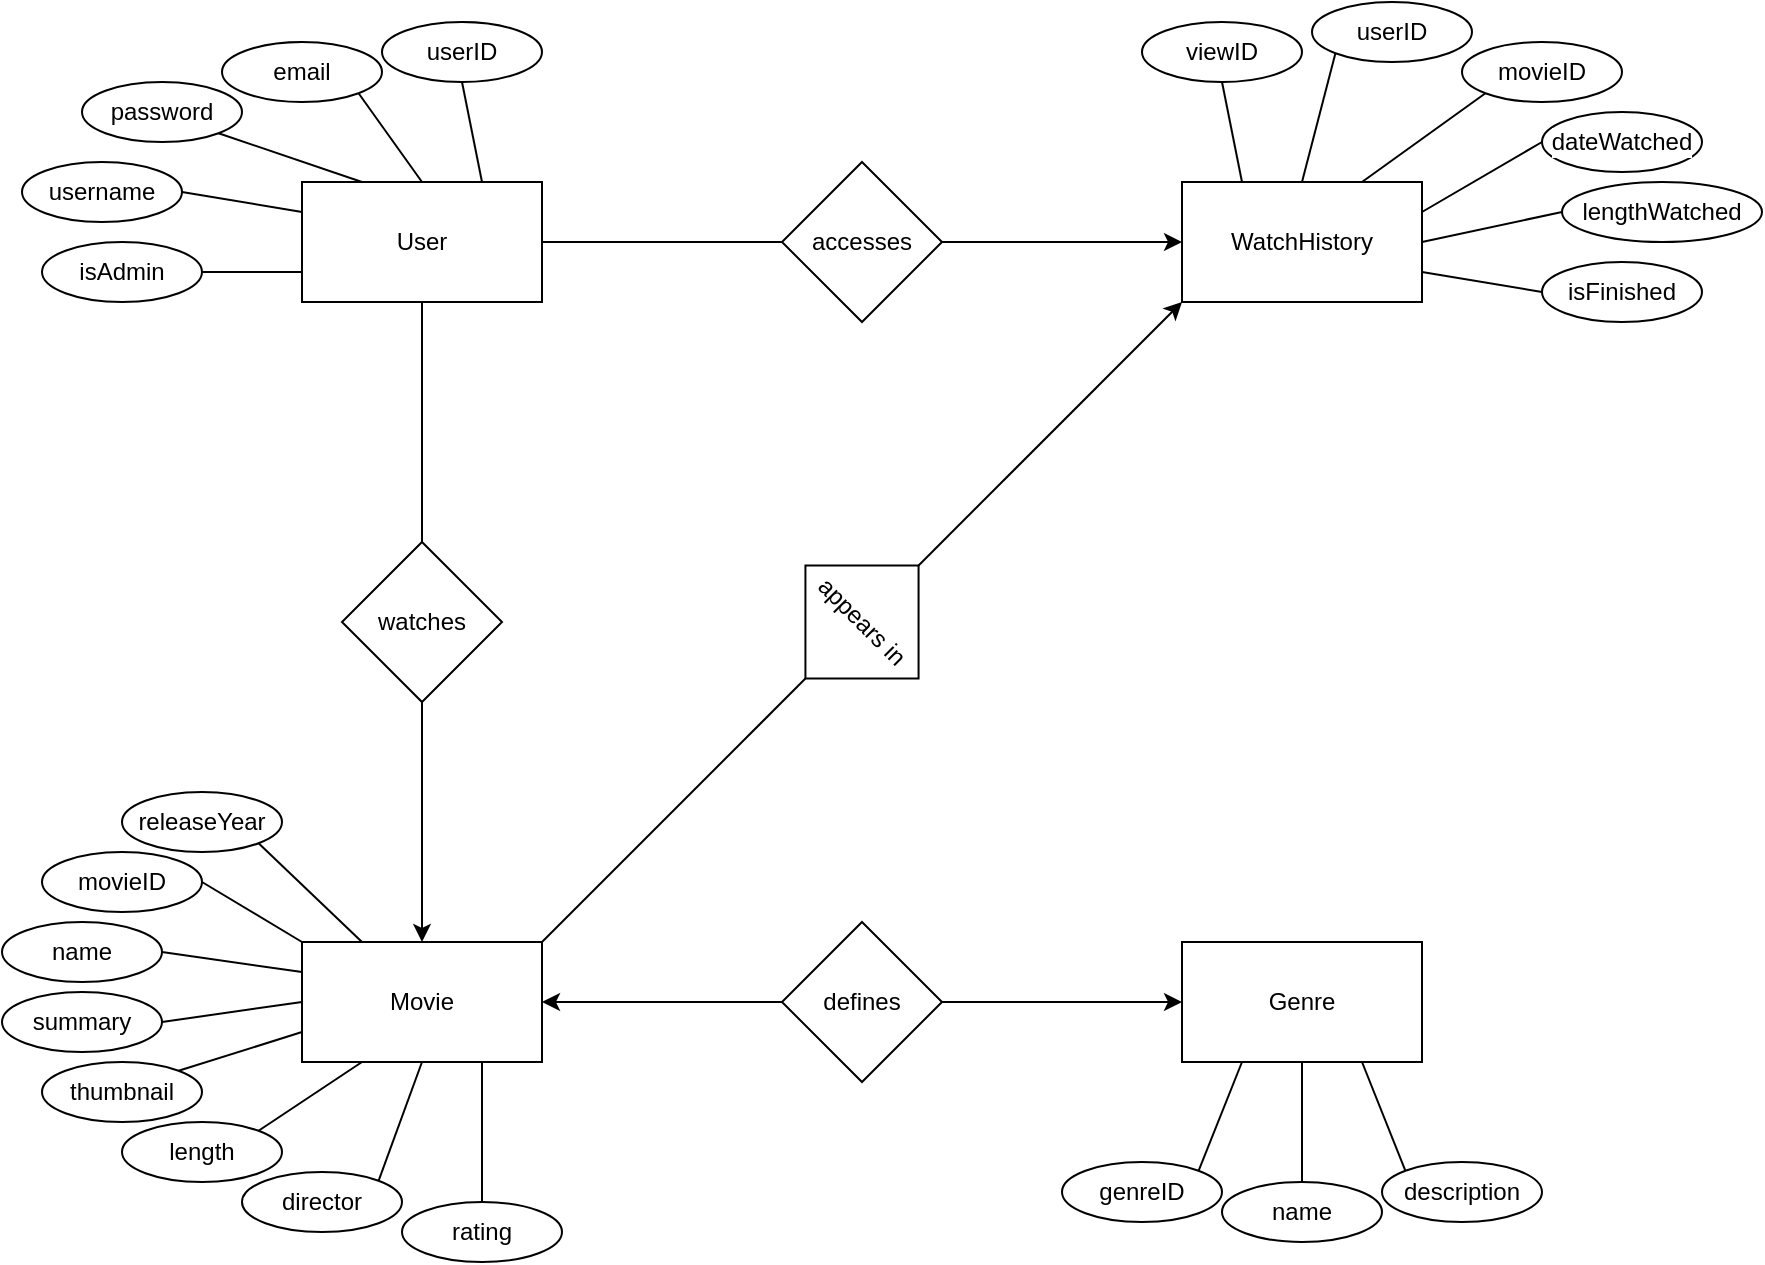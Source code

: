 <mxfile version="26.2.10">
  <diagram name="Page-1" id="SJn_idnGUMeTcrl6Irgf">
    <mxGraphModel dx="1228" dy="662" grid="1" gridSize="10" guides="1" tooltips="1" connect="1" arrows="1" fold="1" page="1" pageScale="1" pageWidth="850" pageHeight="1100" math="0" shadow="0">
      <root>
        <mxCell id="0" />
        <mxCell id="1" parent="0" />
        <mxCell id="cjGsYmpgyJE01i0ZJRMN-10" style="edgeStyle=orthogonalEdgeStyle;rounded=0;orthogonalLoop=1;jettySize=auto;html=1;exitX=0.5;exitY=1;exitDx=0;exitDy=0;entryX=0.5;entryY=0;entryDx=0;entryDy=0;endArrow=none;startFill=0;" edge="1" parent="1" source="cjGsYmpgyJE01i0ZJRMN-3" target="cjGsYmpgyJE01i0ZJRMN-7">
          <mxGeometry relative="1" as="geometry" />
        </mxCell>
        <mxCell id="cjGsYmpgyJE01i0ZJRMN-12" style="edgeStyle=orthogonalEdgeStyle;rounded=0;orthogonalLoop=1;jettySize=auto;html=1;exitX=1;exitY=0.5;exitDx=0;exitDy=0;entryX=0;entryY=0.5;entryDx=0;entryDy=0;endArrow=none;startFill=0;" edge="1" parent="1" source="cjGsYmpgyJE01i0ZJRMN-3" target="cjGsYmpgyJE01i0ZJRMN-8">
          <mxGeometry relative="1" as="geometry" />
        </mxCell>
        <mxCell id="cjGsYmpgyJE01i0ZJRMN-25" style="rounded=0;orthogonalLoop=1;jettySize=auto;html=1;exitX=0.75;exitY=0;exitDx=0;exitDy=0;entryX=0.5;entryY=1;entryDx=0;entryDy=0;endArrow=none;startFill=0;" edge="1" parent="1" source="cjGsYmpgyJE01i0ZJRMN-3" target="cjGsYmpgyJE01i0ZJRMN-20">
          <mxGeometry relative="1" as="geometry" />
        </mxCell>
        <mxCell id="cjGsYmpgyJE01i0ZJRMN-26" style="edgeStyle=none;shape=connector;rounded=0;orthogonalLoop=1;jettySize=auto;html=1;exitX=0.5;exitY=0;exitDx=0;exitDy=0;entryX=1;entryY=1;entryDx=0;entryDy=0;strokeColor=default;align=center;verticalAlign=middle;fontFamily=Helvetica;fontSize=11;fontColor=default;labelBackgroundColor=default;startFill=0;endArrow=none;" edge="1" parent="1" source="cjGsYmpgyJE01i0ZJRMN-3" target="cjGsYmpgyJE01i0ZJRMN-21">
          <mxGeometry relative="1" as="geometry" />
        </mxCell>
        <mxCell id="cjGsYmpgyJE01i0ZJRMN-27" style="edgeStyle=none;shape=connector;rounded=0;orthogonalLoop=1;jettySize=auto;html=1;exitX=0.25;exitY=0;exitDx=0;exitDy=0;entryX=1;entryY=1;entryDx=0;entryDy=0;strokeColor=default;align=center;verticalAlign=middle;fontFamily=Helvetica;fontSize=11;fontColor=default;labelBackgroundColor=default;startFill=0;endArrow=none;" edge="1" parent="1" source="cjGsYmpgyJE01i0ZJRMN-3" target="cjGsYmpgyJE01i0ZJRMN-22">
          <mxGeometry relative="1" as="geometry" />
        </mxCell>
        <mxCell id="cjGsYmpgyJE01i0ZJRMN-28" style="edgeStyle=none;shape=connector;rounded=0;orthogonalLoop=1;jettySize=auto;html=1;exitX=0;exitY=0.25;exitDx=0;exitDy=0;entryX=1;entryY=0.5;entryDx=0;entryDy=0;strokeColor=default;align=center;verticalAlign=middle;fontFamily=Helvetica;fontSize=11;fontColor=default;labelBackgroundColor=default;startFill=0;endArrow=none;" edge="1" parent="1" source="cjGsYmpgyJE01i0ZJRMN-3" target="cjGsYmpgyJE01i0ZJRMN-23">
          <mxGeometry relative="1" as="geometry" />
        </mxCell>
        <mxCell id="cjGsYmpgyJE01i0ZJRMN-29" style="edgeStyle=none;shape=connector;rounded=0;orthogonalLoop=1;jettySize=auto;html=1;exitX=0;exitY=0.75;exitDx=0;exitDy=0;entryX=1;entryY=0.5;entryDx=0;entryDy=0;strokeColor=default;align=center;verticalAlign=middle;fontFamily=Helvetica;fontSize=11;fontColor=default;labelBackgroundColor=default;startFill=0;endArrow=none;" edge="1" parent="1" source="cjGsYmpgyJE01i0ZJRMN-3" target="cjGsYmpgyJE01i0ZJRMN-24">
          <mxGeometry relative="1" as="geometry" />
        </mxCell>
        <mxCell id="cjGsYmpgyJE01i0ZJRMN-3" value="User" style="rounded=0;whiteSpace=wrap;html=1;" vertex="1" parent="1">
          <mxGeometry x="240" y="180" width="120" height="60" as="geometry" />
        </mxCell>
        <mxCell id="cjGsYmpgyJE01i0ZJRMN-18" style="rounded=0;orthogonalLoop=1;jettySize=auto;html=1;exitX=1;exitY=0;exitDx=0;exitDy=0;entryX=0.5;entryY=1;entryDx=0;entryDy=0;endArrow=none;startFill=0;" edge="1" parent="1" source="cjGsYmpgyJE01i0ZJRMN-4" target="cjGsYmpgyJE01i0ZJRMN-17">
          <mxGeometry relative="1" as="geometry" />
        </mxCell>
        <mxCell id="cjGsYmpgyJE01i0ZJRMN-38" style="edgeStyle=none;shape=connector;rounded=0;orthogonalLoop=1;jettySize=auto;html=1;exitX=0.25;exitY=0;exitDx=0;exitDy=0;entryX=1;entryY=1;entryDx=0;entryDy=0;strokeColor=default;align=center;verticalAlign=middle;fontFamily=Helvetica;fontSize=11;fontColor=default;labelBackgroundColor=default;startFill=0;endArrow=none;" edge="1" parent="1" source="cjGsYmpgyJE01i0ZJRMN-4" target="cjGsYmpgyJE01i0ZJRMN-34">
          <mxGeometry relative="1" as="geometry" />
        </mxCell>
        <mxCell id="cjGsYmpgyJE01i0ZJRMN-39" style="edgeStyle=none;shape=connector;rounded=0;orthogonalLoop=1;jettySize=auto;html=1;exitX=0;exitY=0;exitDx=0;exitDy=0;entryX=1;entryY=0.5;entryDx=0;entryDy=0;strokeColor=default;align=center;verticalAlign=middle;fontFamily=Helvetica;fontSize=11;fontColor=default;labelBackgroundColor=default;startFill=0;endArrow=none;" edge="1" parent="1" source="cjGsYmpgyJE01i0ZJRMN-4" target="cjGsYmpgyJE01i0ZJRMN-30">
          <mxGeometry relative="1" as="geometry" />
        </mxCell>
        <mxCell id="cjGsYmpgyJE01i0ZJRMN-40" style="edgeStyle=none;shape=connector;rounded=0;orthogonalLoop=1;jettySize=auto;html=1;exitX=0;exitY=0.25;exitDx=0;exitDy=0;entryX=1;entryY=0.5;entryDx=0;entryDy=0;strokeColor=default;align=center;verticalAlign=middle;fontFamily=Helvetica;fontSize=11;fontColor=default;labelBackgroundColor=default;startFill=0;endArrow=none;" edge="1" parent="1" source="cjGsYmpgyJE01i0ZJRMN-4" target="cjGsYmpgyJE01i0ZJRMN-31">
          <mxGeometry relative="1" as="geometry" />
        </mxCell>
        <mxCell id="cjGsYmpgyJE01i0ZJRMN-41" style="edgeStyle=none;shape=connector;rounded=0;orthogonalLoop=1;jettySize=auto;html=1;exitX=0;exitY=0.5;exitDx=0;exitDy=0;entryX=1;entryY=0.5;entryDx=0;entryDy=0;strokeColor=default;align=center;verticalAlign=middle;fontFamily=Helvetica;fontSize=11;fontColor=default;labelBackgroundColor=default;startFill=0;endArrow=none;" edge="1" parent="1" source="cjGsYmpgyJE01i0ZJRMN-4" target="cjGsYmpgyJE01i0ZJRMN-32">
          <mxGeometry relative="1" as="geometry" />
        </mxCell>
        <mxCell id="cjGsYmpgyJE01i0ZJRMN-42" style="edgeStyle=none;shape=connector;rounded=0;orthogonalLoop=1;jettySize=auto;html=1;exitX=0;exitY=0.75;exitDx=0;exitDy=0;entryX=1;entryY=0;entryDx=0;entryDy=0;strokeColor=default;align=center;verticalAlign=middle;fontFamily=Helvetica;fontSize=11;fontColor=default;labelBackgroundColor=default;startFill=0;endArrow=none;" edge="1" parent="1" source="cjGsYmpgyJE01i0ZJRMN-4" target="cjGsYmpgyJE01i0ZJRMN-33">
          <mxGeometry relative="1" as="geometry" />
        </mxCell>
        <mxCell id="cjGsYmpgyJE01i0ZJRMN-44" style="edgeStyle=none;shape=connector;rounded=0;orthogonalLoop=1;jettySize=auto;html=1;exitX=0.25;exitY=1;exitDx=0;exitDy=0;entryX=1;entryY=0;entryDx=0;entryDy=0;strokeColor=default;align=center;verticalAlign=middle;fontFamily=Helvetica;fontSize=11;fontColor=default;labelBackgroundColor=default;startFill=0;endArrow=none;" edge="1" parent="1" source="cjGsYmpgyJE01i0ZJRMN-4" target="cjGsYmpgyJE01i0ZJRMN-35">
          <mxGeometry relative="1" as="geometry" />
        </mxCell>
        <mxCell id="cjGsYmpgyJE01i0ZJRMN-45" style="edgeStyle=none;shape=connector;rounded=0;orthogonalLoop=1;jettySize=auto;html=1;exitX=0.5;exitY=1;exitDx=0;exitDy=0;entryX=1;entryY=0;entryDx=0;entryDy=0;strokeColor=default;align=center;verticalAlign=middle;fontFamily=Helvetica;fontSize=11;fontColor=default;labelBackgroundColor=default;startFill=0;endArrow=none;" edge="1" parent="1" source="cjGsYmpgyJE01i0ZJRMN-4" target="cjGsYmpgyJE01i0ZJRMN-36">
          <mxGeometry relative="1" as="geometry" />
        </mxCell>
        <mxCell id="cjGsYmpgyJE01i0ZJRMN-46" style="edgeStyle=none;shape=connector;rounded=0;orthogonalLoop=1;jettySize=auto;html=1;exitX=0.75;exitY=1;exitDx=0;exitDy=0;entryX=0.5;entryY=0;entryDx=0;entryDy=0;strokeColor=default;align=center;verticalAlign=middle;fontFamily=Helvetica;fontSize=11;fontColor=default;labelBackgroundColor=default;startFill=0;endArrow=none;" edge="1" parent="1" source="cjGsYmpgyJE01i0ZJRMN-4" target="cjGsYmpgyJE01i0ZJRMN-37">
          <mxGeometry relative="1" as="geometry" />
        </mxCell>
        <mxCell id="cjGsYmpgyJE01i0ZJRMN-4" value="Movie" style="rounded=0;whiteSpace=wrap;html=1;" vertex="1" parent="1">
          <mxGeometry x="240" y="560" width="120" height="60" as="geometry" />
        </mxCell>
        <mxCell id="cjGsYmpgyJE01i0ZJRMN-54" style="edgeStyle=none;shape=connector;rounded=0;orthogonalLoop=1;jettySize=auto;html=1;exitX=0.25;exitY=0;exitDx=0;exitDy=0;entryX=0.5;entryY=1;entryDx=0;entryDy=0;strokeColor=default;align=center;verticalAlign=middle;fontFamily=Helvetica;fontSize=11;fontColor=default;labelBackgroundColor=default;startFill=0;endArrow=none;" edge="1" parent="1" source="cjGsYmpgyJE01i0ZJRMN-5" target="cjGsYmpgyJE01i0ZJRMN-47">
          <mxGeometry relative="1" as="geometry" />
        </mxCell>
        <mxCell id="cjGsYmpgyJE01i0ZJRMN-55" style="edgeStyle=none;shape=connector;rounded=0;orthogonalLoop=1;jettySize=auto;html=1;exitX=0.5;exitY=0;exitDx=0;exitDy=0;entryX=0;entryY=1;entryDx=0;entryDy=0;strokeColor=default;align=center;verticalAlign=middle;fontFamily=Helvetica;fontSize=11;fontColor=default;labelBackgroundColor=default;startFill=0;endArrow=none;" edge="1" parent="1" source="cjGsYmpgyJE01i0ZJRMN-5" target="cjGsYmpgyJE01i0ZJRMN-48">
          <mxGeometry relative="1" as="geometry" />
        </mxCell>
        <mxCell id="cjGsYmpgyJE01i0ZJRMN-56" style="edgeStyle=none;shape=connector;rounded=0;orthogonalLoop=1;jettySize=auto;html=1;exitX=0.75;exitY=0;exitDx=0;exitDy=0;entryX=0;entryY=1;entryDx=0;entryDy=0;strokeColor=default;align=center;verticalAlign=middle;fontFamily=Helvetica;fontSize=11;fontColor=default;labelBackgroundColor=default;startFill=0;endArrow=none;" edge="1" parent="1" source="cjGsYmpgyJE01i0ZJRMN-5" target="cjGsYmpgyJE01i0ZJRMN-49">
          <mxGeometry relative="1" as="geometry" />
        </mxCell>
        <mxCell id="cjGsYmpgyJE01i0ZJRMN-57" style="edgeStyle=none;shape=connector;rounded=0;orthogonalLoop=1;jettySize=auto;html=1;exitX=1;exitY=0.25;exitDx=0;exitDy=0;entryX=0;entryY=0.5;entryDx=0;entryDy=0;strokeColor=default;align=center;verticalAlign=middle;fontFamily=Helvetica;fontSize=11;fontColor=default;labelBackgroundColor=default;startFill=0;endArrow=none;" edge="1" parent="1" source="cjGsYmpgyJE01i0ZJRMN-5" target="cjGsYmpgyJE01i0ZJRMN-50">
          <mxGeometry relative="1" as="geometry" />
        </mxCell>
        <mxCell id="cjGsYmpgyJE01i0ZJRMN-58" style="edgeStyle=none;shape=connector;rounded=0;orthogonalLoop=1;jettySize=auto;html=1;exitX=1;exitY=0.5;exitDx=0;exitDy=0;entryX=0;entryY=0.5;entryDx=0;entryDy=0;strokeColor=default;align=center;verticalAlign=middle;fontFamily=Helvetica;fontSize=11;fontColor=default;labelBackgroundColor=default;startFill=0;endArrow=none;" edge="1" parent="1" source="cjGsYmpgyJE01i0ZJRMN-5" target="cjGsYmpgyJE01i0ZJRMN-51">
          <mxGeometry relative="1" as="geometry" />
        </mxCell>
        <mxCell id="cjGsYmpgyJE01i0ZJRMN-59" style="edgeStyle=none;shape=connector;rounded=0;orthogonalLoop=1;jettySize=auto;html=1;exitX=1;exitY=0.75;exitDx=0;exitDy=0;entryX=0;entryY=0.5;entryDx=0;entryDy=0;strokeColor=default;align=center;verticalAlign=middle;fontFamily=Helvetica;fontSize=11;fontColor=default;labelBackgroundColor=default;startFill=0;endArrow=none;" edge="1" parent="1" source="cjGsYmpgyJE01i0ZJRMN-5" target="cjGsYmpgyJE01i0ZJRMN-52">
          <mxGeometry relative="1" as="geometry" />
        </mxCell>
        <mxCell id="cjGsYmpgyJE01i0ZJRMN-5" value="WatchHistory" style="rounded=0;whiteSpace=wrap;html=1;" vertex="1" parent="1">
          <mxGeometry x="680" y="180" width="120" height="60" as="geometry" />
        </mxCell>
        <mxCell id="cjGsYmpgyJE01i0ZJRMN-64" style="edgeStyle=none;shape=connector;rounded=0;orthogonalLoop=1;jettySize=auto;html=1;exitX=0.25;exitY=1;exitDx=0;exitDy=0;entryX=1;entryY=0;entryDx=0;entryDy=0;strokeColor=default;align=center;verticalAlign=middle;fontFamily=Helvetica;fontSize=11;fontColor=default;labelBackgroundColor=default;startFill=0;endArrow=none;" edge="1" parent="1" source="cjGsYmpgyJE01i0ZJRMN-6" target="cjGsYmpgyJE01i0ZJRMN-60">
          <mxGeometry relative="1" as="geometry" />
        </mxCell>
        <mxCell id="cjGsYmpgyJE01i0ZJRMN-65" style="edgeStyle=none;shape=connector;rounded=0;orthogonalLoop=1;jettySize=auto;html=1;exitX=0.5;exitY=1;exitDx=0;exitDy=0;entryX=0.5;entryY=0;entryDx=0;entryDy=0;strokeColor=default;align=center;verticalAlign=middle;fontFamily=Helvetica;fontSize=11;fontColor=default;labelBackgroundColor=default;startFill=0;endArrow=none;" edge="1" parent="1" source="cjGsYmpgyJE01i0ZJRMN-6" target="cjGsYmpgyJE01i0ZJRMN-61">
          <mxGeometry relative="1" as="geometry" />
        </mxCell>
        <mxCell id="cjGsYmpgyJE01i0ZJRMN-66" style="edgeStyle=none;shape=connector;rounded=0;orthogonalLoop=1;jettySize=auto;html=1;exitX=0.75;exitY=1;exitDx=0;exitDy=0;entryX=0;entryY=0;entryDx=0;entryDy=0;strokeColor=default;align=center;verticalAlign=middle;fontFamily=Helvetica;fontSize=11;fontColor=default;labelBackgroundColor=default;startFill=0;endArrow=none;" edge="1" parent="1" source="cjGsYmpgyJE01i0ZJRMN-6" target="cjGsYmpgyJE01i0ZJRMN-62">
          <mxGeometry relative="1" as="geometry" />
        </mxCell>
        <mxCell id="cjGsYmpgyJE01i0ZJRMN-6" value="Genre" style="rounded=0;whiteSpace=wrap;html=1;" vertex="1" parent="1">
          <mxGeometry x="680" y="560" width="120" height="60" as="geometry" />
        </mxCell>
        <mxCell id="cjGsYmpgyJE01i0ZJRMN-11" style="edgeStyle=orthogonalEdgeStyle;rounded=0;orthogonalLoop=1;jettySize=auto;html=1;exitX=0.5;exitY=1;exitDx=0;exitDy=0;entryX=0.5;entryY=0;entryDx=0;entryDy=0;" edge="1" parent="1" source="cjGsYmpgyJE01i0ZJRMN-7" target="cjGsYmpgyJE01i0ZJRMN-4">
          <mxGeometry relative="1" as="geometry" />
        </mxCell>
        <mxCell id="cjGsYmpgyJE01i0ZJRMN-7" value="watches" style="rhombus;whiteSpace=wrap;html=1;" vertex="1" parent="1">
          <mxGeometry x="260" y="360" width="80" height="80" as="geometry" />
        </mxCell>
        <mxCell id="cjGsYmpgyJE01i0ZJRMN-13" style="edgeStyle=orthogonalEdgeStyle;rounded=0;orthogonalLoop=1;jettySize=auto;html=1;exitX=1;exitY=0.5;exitDx=0;exitDy=0;entryX=0;entryY=0.5;entryDx=0;entryDy=0;" edge="1" parent="1" source="cjGsYmpgyJE01i0ZJRMN-8" target="cjGsYmpgyJE01i0ZJRMN-5">
          <mxGeometry relative="1" as="geometry" />
        </mxCell>
        <mxCell id="cjGsYmpgyJE01i0ZJRMN-8" value="accesses" style="rhombus;whiteSpace=wrap;html=1;" vertex="1" parent="1">
          <mxGeometry x="480" y="170" width="80" height="80" as="geometry" />
        </mxCell>
        <mxCell id="cjGsYmpgyJE01i0ZJRMN-15" style="edgeStyle=orthogonalEdgeStyle;rounded=0;orthogonalLoop=1;jettySize=auto;html=1;exitX=0;exitY=0.5;exitDx=0;exitDy=0;entryX=1;entryY=0.5;entryDx=0;entryDy=0;" edge="1" parent="1" source="cjGsYmpgyJE01i0ZJRMN-9" target="cjGsYmpgyJE01i0ZJRMN-4">
          <mxGeometry relative="1" as="geometry" />
        </mxCell>
        <mxCell id="cjGsYmpgyJE01i0ZJRMN-16" style="edgeStyle=orthogonalEdgeStyle;rounded=0;orthogonalLoop=1;jettySize=auto;html=1;exitX=1;exitY=0.5;exitDx=0;exitDy=0;entryX=0;entryY=0.5;entryDx=0;entryDy=0;" edge="1" parent="1" source="cjGsYmpgyJE01i0ZJRMN-9" target="cjGsYmpgyJE01i0ZJRMN-6">
          <mxGeometry relative="1" as="geometry" />
        </mxCell>
        <mxCell id="cjGsYmpgyJE01i0ZJRMN-9" value="defines" style="rhombus;whiteSpace=wrap;html=1;" vertex="1" parent="1">
          <mxGeometry x="480" y="550" width="80" height="80" as="geometry" />
        </mxCell>
        <mxCell id="cjGsYmpgyJE01i0ZJRMN-19" style="rounded=0;orthogonalLoop=1;jettySize=auto;html=1;exitX=0.5;exitY=0;exitDx=0;exitDy=0;entryX=0;entryY=1;entryDx=0;entryDy=0;" edge="1" parent="1" source="cjGsYmpgyJE01i0ZJRMN-17" target="cjGsYmpgyJE01i0ZJRMN-5">
          <mxGeometry relative="1" as="geometry" />
        </mxCell>
        <mxCell id="cjGsYmpgyJE01i0ZJRMN-17" value="appears in" style="rhombus;whiteSpace=wrap;html=1;rotation=45;" vertex="1" parent="1">
          <mxGeometry x="480" y="360" width="80" height="80" as="geometry" />
        </mxCell>
        <mxCell id="cjGsYmpgyJE01i0ZJRMN-20" value="userID" style="ellipse;whiteSpace=wrap;html=1;strokeColor=default;align=center;verticalAlign=middle;fontFamily=Helvetica;fontSize=12;fontColor=default;fillColor=default;" vertex="1" parent="1">
          <mxGeometry x="280" y="100" width="80" height="30" as="geometry" />
        </mxCell>
        <mxCell id="cjGsYmpgyJE01i0ZJRMN-21" value="email" style="ellipse;whiteSpace=wrap;html=1;strokeColor=default;align=center;verticalAlign=middle;fontFamily=Helvetica;fontSize=12;fontColor=default;fillColor=default;" vertex="1" parent="1">
          <mxGeometry x="200" y="110" width="80" height="30" as="geometry" />
        </mxCell>
        <mxCell id="cjGsYmpgyJE01i0ZJRMN-22" value="password" style="ellipse;whiteSpace=wrap;html=1;strokeColor=default;align=center;verticalAlign=middle;fontFamily=Helvetica;fontSize=12;fontColor=default;fillColor=default;" vertex="1" parent="1">
          <mxGeometry x="130" y="130" width="80" height="30" as="geometry" />
        </mxCell>
        <mxCell id="cjGsYmpgyJE01i0ZJRMN-23" value="username" style="ellipse;whiteSpace=wrap;html=1;strokeColor=default;align=center;verticalAlign=middle;fontFamily=Helvetica;fontSize=12;fontColor=default;fillColor=default;" vertex="1" parent="1">
          <mxGeometry x="100" y="170" width="80" height="30" as="geometry" />
        </mxCell>
        <mxCell id="cjGsYmpgyJE01i0ZJRMN-24" value="isAdmin" style="ellipse;whiteSpace=wrap;html=1;strokeColor=default;align=center;verticalAlign=middle;fontFamily=Helvetica;fontSize=12;fontColor=default;fillColor=default;" vertex="1" parent="1">
          <mxGeometry x="110" y="210" width="80" height="30" as="geometry" />
        </mxCell>
        <mxCell id="cjGsYmpgyJE01i0ZJRMN-30" value="movieID" style="ellipse;whiteSpace=wrap;html=1;strokeColor=default;align=center;verticalAlign=middle;fontFamily=Helvetica;fontSize=12;fontColor=default;fillColor=default;labelBackgroundColor=default;" vertex="1" parent="1">
          <mxGeometry x="110" y="515" width="80" height="30" as="geometry" />
        </mxCell>
        <mxCell id="cjGsYmpgyJE01i0ZJRMN-31" value="name" style="ellipse;whiteSpace=wrap;html=1;strokeColor=default;align=center;verticalAlign=middle;fontFamily=Helvetica;fontSize=12;fontColor=default;fillColor=default;labelBackgroundColor=default;" vertex="1" parent="1">
          <mxGeometry x="90" y="550" width="80" height="30" as="geometry" />
        </mxCell>
        <mxCell id="cjGsYmpgyJE01i0ZJRMN-32" value="summary" style="ellipse;whiteSpace=wrap;html=1;strokeColor=default;align=center;verticalAlign=middle;fontFamily=Helvetica;fontSize=12;fontColor=default;fillColor=default;labelBackgroundColor=default;" vertex="1" parent="1">
          <mxGeometry x="90" y="585" width="80" height="30" as="geometry" />
        </mxCell>
        <mxCell id="cjGsYmpgyJE01i0ZJRMN-33" value="thumbnail" style="ellipse;whiteSpace=wrap;html=1;strokeColor=default;align=center;verticalAlign=middle;fontFamily=Helvetica;fontSize=12;fontColor=default;fillColor=default;labelBackgroundColor=default;" vertex="1" parent="1">
          <mxGeometry x="110" y="620" width="80" height="30" as="geometry" />
        </mxCell>
        <mxCell id="cjGsYmpgyJE01i0ZJRMN-34" value="releaseYear" style="ellipse;whiteSpace=wrap;html=1;strokeColor=default;align=center;verticalAlign=middle;fontFamily=Helvetica;fontSize=12;fontColor=default;fillColor=default;labelBackgroundColor=default;" vertex="1" parent="1">
          <mxGeometry x="150" y="485" width="80" height="30" as="geometry" />
        </mxCell>
        <mxCell id="cjGsYmpgyJE01i0ZJRMN-35" value="length" style="ellipse;whiteSpace=wrap;html=1;strokeColor=default;align=center;verticalAlign=middle;fontFamily=Helvetica;fontSize=12;fontColor=default;fillColor=default;labelBackgroundColor=default;" vertex="1" parent="1">
          <mxGeometry x="150" y="650" width="80" height="30" as="geometry" />
        </mxCell>
        <mxCell id="cjGsYmpgyJE01i0ZJRMN-36" value="director" style="ellipse;whiteSpace=wrap;html=1;strokeColor=default;align=center;verticalAlign=middle;fontFamily=Helvetica;fontSize=12;fontColor=default;fillColor=default;labelBackgroundColor=default;" vertex="1" parent="1">
          <mxGeometry x="210" y="675" width="80" height="30" as="geometry" />
        </mxCell>
        <mxCell id="cjGsYmpgyJE01i0ZJRMN-37" value="rating" style="ellipse;whiteSpace=wrap;html=1;strokeColor=default;align=center;verticalAlign=middle;fontFamily=Helvetica;fontSize=12;fontColor=default;fillColor=default;labelBackgroundColor=default;" vertex="1" parent="1">
          <mxGeometry x="290" y="690" width="80" height="30" as="geometry" />
        </mxCell>
        <mxCell id="cjGsYmpgyJE01i0ZJRMN-47" value="viewID" style="ellipse;whiteSpace=wrap;html=1;strokeColor=default;align=center;verticalAlign=middle;fontFamily=Helvetica;fontSize=12;fontColor=default;fillColor=default;labelBackgroundColor=default;" vertex="1" parent="1">
          <mxGeometry x="660" y="100" width="80" height="30" as="geometry" />
        </mxCell>
        <mxCell id="cjGsYmpgyJE01i0ZJRMN-48" value="userID" style="ellipse;whiteSpace=wrap;html=1;strokeColor=default;align=center;verticalAlign=middle;fontFamily=Helvetica;fontSize=12;fontColor=default;fillColor=default;labelBackgroundColor=default;" vertex="1" parent="1">
          <mxGeometry x="745" y="90" width="80" height="30" as="geometry" />
        </mxCell>
        <mxCell id="cjGsYmpgyJE01i0ZJRMN-49" value="movieID" style="ellipse;whiteSpace=wrap;html=1;strokeColor=default;align=center;verticalAlign=middle;fontFamily=Helvetica;fontSize=12;fontColor=default;fillColor=default;labelBackgroundColor=default;" vertex="1" parent="1">
          <mxGeometry x="820" y="110" width="80" height="30" as="geometry" />
        </mxCell>
        <mxCell id="cjGsYmpgyJE01i0ZJRMN-50" value="dateWatched" style="ellipse;whiteSpace=wrap;html=1;strokeColor=default;align=center;verticalAlign=middle;fontFamily=Helvetica;fontSize=12;fontColor=default;fillColor=default;labelBackgroundColor=default;" vertex="1" parent="1">
          <mxGeometry x="860" y="145" width="80" height="30" as="geometry" />
        </mxCell>
        <mxCell id="cjGsYmpgyJE01i0ZJRMN-51" value="lengthWatched" style="ellipse;whiteSpace=wrap;html=1;strokeColor=default;align=center;verticalAlign=middle;fontFamily=Helvetica;fontSize=12;fontColor=default;fillColor=default;labelBackgroundColor=default;" vertex="1" parent="1">
          <mxGeometry x="870" y="180" width="100" height="30" as="geometry" />
        </mxCell>
        <mxCell id="cjGsYmpgyJE01i0ZJRMN-52" value="isFinished" style="ellipse;whiteSpace=wrap;html=1;strokeColor=default;align=center;verticalAlign=middle;fontFamily=Helvetica;fontSize=12;fontColor=default;fillColor=default;labelBackgroundColor=default;" vertex="1" parent="1">
          <mxGeometry x="860" y="220" width="80" height="30" as="geometry" />
        </mxCell>
        <mxCell id="cjGsYmpgyJE01i0ZJRMN-60" value="genreID" style="ellipse;whiteSpace=wrap;html=1;strokeColor=default;align=center;verticalAlign=middle;fontFamily=Helvetica;fontSize=12;fontColor=default;fillColor=default;labelBackgroundColor=default;" vertex="1" parent="1">
          <mxGeometry x="620" y="670" width="80" height="30" as="geometry" />
        </mxCell>
        <mxCell id="cjGsYmpgyJE01i0ZJRMN-61" value="name" style="ellipse;whiteSpace=wrap;html=1;strokeColor=default;align=center;verticalAlign=middle;fontFamily=Helvetica;fontSize=12;fontColor=default;fillColor=default;labelBackgroundColor=default;" vertex="1" parent="1">
          <mxGeometry x="700" y="680" width="80" height="30" as="geometry" />
        </mxCell>
        <mxCell id="cjGsYmpgyJE01i0ZJRMN-62" value="description" style="ellipse;whiteSpace=wrap;html=1;strokeColor=default;align=center;verticalAlign=middle;fontFamily=Helvetica;fontSize=12;fontColor=default;fillColor=default;labelBackgroundColor=default;" vertex="1" parent="1">
          <mxGeometry x="780" y="670" width="80" height="30" as="geometry" />
        </mxCell>
      </root>
    </mxGraphModel>
  </diagram>
</mxfile>
